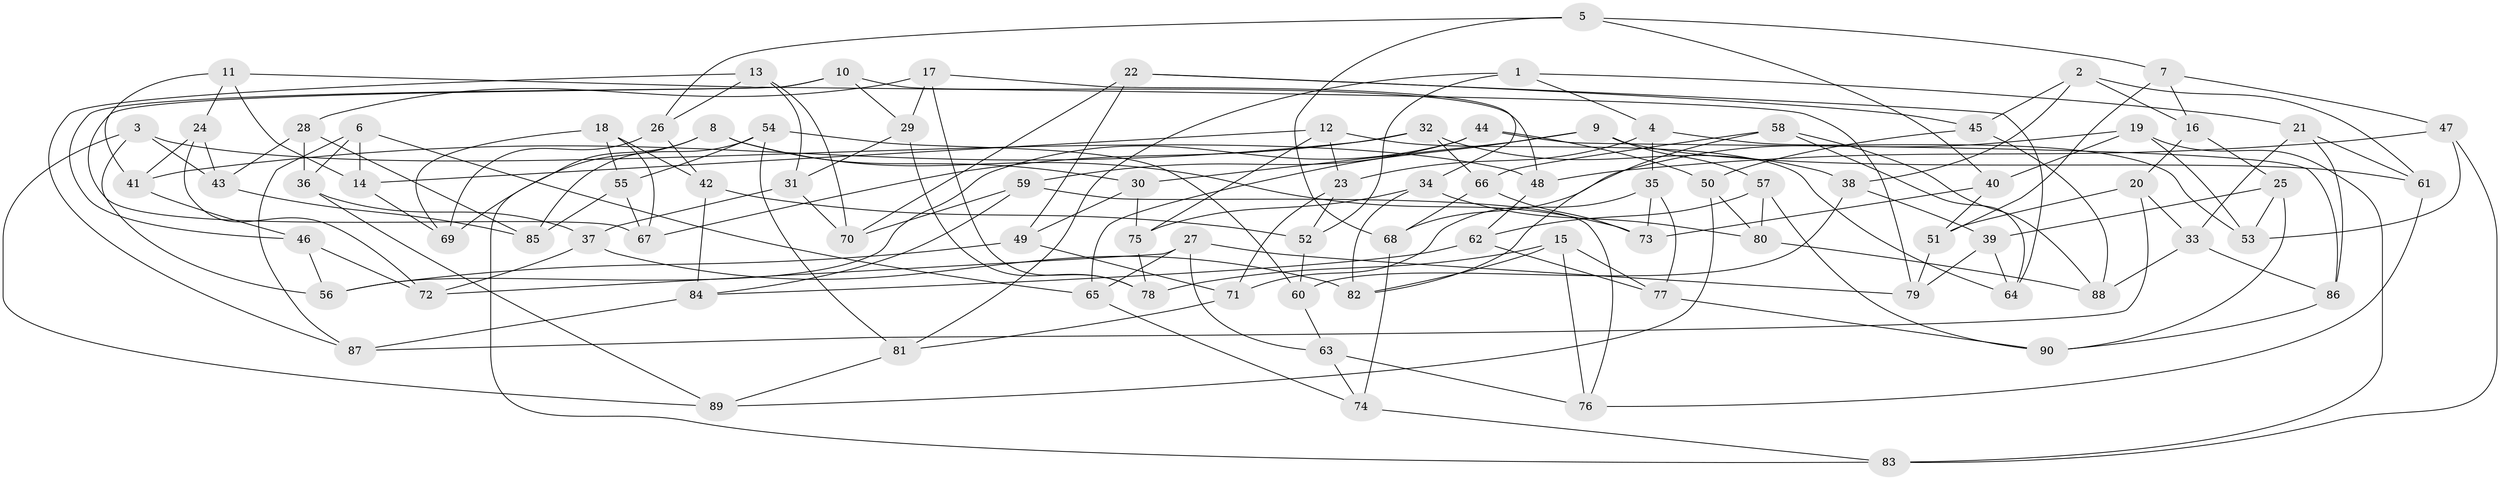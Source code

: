 // coarse degree distribution, {6: 0.42105263157894735, 4: 0.3684210526315789, 5: 0.15789473684210525, 3: 0.05263157894736842}
// Generated by graph-tools (version 1.1) at 2025/42/03/06/25 10:42:20]
// undirected, 90 vertices, 180 edges
graph export_dot {
graph [start="1"]
  node [color=gray90,style=filled];
  1;
  2;
  3;
  4;
  5;
  6;
  7;
  8;
  9;
  10;
  11;
  12;
  13;
  14;
  15;
  16;
  17;
  18;
  19;
  20;
  21;
  22;
  23;
  24;
  25;
  26;
  27;
  28;
  29;
  30;
  31;
  32;
  33;
  34;
  35;
  36;
  37;
  38;
  39;
  40;
  41;
  42;
  43;
  44;
  45;
  46;
  47;
  48;
  49;
  50;
  51;
  52;
  53;
  54;
  55;
  56;
  57;
  58;
  59;
  60;
  61;
  62;
  63;
  64;
  65;
  66;
  67;
  68;
  69;
  70;
  71;
  72;
  73;
  74;
  75;
  76;
  77;
  78;
  79;
  80;
  81;
  82;
  83;
  84;
  85;
  86;
  87;
  88;
  89;
  90;
  1 -- 21;
  1 -- 52;
  1 -- 81;
  1 -- 4;
  2 -- 45;
  2 -- 38;
  2 -- 61;
  2 -- 16;
  3 -- 48;
  3 -- 56;
  3 -- 89;
  3 -- 43;
  4 -- 53;
  4 -- 23;
  4 -- 35;
  5 -- 68;
  5 -- 7;
  5 -- 40;
  5 -- 26;
  6 -- 65;
  6 -- 14;
  6 -- 87;
  6 -- 36;
  7 -- 47;
  7 -- 16;
  7 -- 51;
  8 -- 69;
  8 -- 73;
  8 -- 83;
  8 -- 30;
  9 -- 65;
  9 -- 61;
  9 -- 57;
  9 -- 30;
  10 -- 48;
  10 -- 67;
  10 -- 29;
  10 -- 46;
  11 -- 41;
  11 -- 79;
  11 -- 24;
  11 -- 14;
  12 -- 75;
  12 -- 23;
  12 -- 64;
  12 -- 14;
  13 -- 87;
  13 -- 26;
  13 -- 31;
  13 -- 70;
  14 -- 69;
  15 -- 76;
  15 -- 78;
  15 -- 77;
  15 -- 82;
  16 -- 20;
  16 -- 25;
  17 -- 29;
  17 -- 28;
  17 -- 34;
  17 -- 78;
  18 -- 69;
  18 -- 67;
  18 -- 55;
  18 -- 42;
  19 -- 68;
  19 -- 40;
  19 -- 83;
  19 -- 53;
  20 -- 87;
  20 -- 51;
  20 -- 33;
  21 -- 33;
  21 -- 61;
  21 -- 86;
  22 -- 45;
  22 -- 49;
  22 -- 64;
  22 -- 70;
  23 -- 71;
  23 -- 52;
  24 -- 43;
  24 -- 72;
  24 -- 41;
  25 -- 90;
  25 -- 53;
  25 -- 39;
  26 -- 69;
  26 -- 42;
  27 -- 65;
  27 -- 79;
  27 -- 63;
  27 -- 72;
  28 -- 36;
  28 -- 43;
  28 -- 85;
  29 -- 31;
  29 -- 78;
  30 -- 49;
  30 -- 75;
  31 -- 37;
  31 -- 70;
  32 -- 66;
  32 -- 41;
  32 -- 38;
  32 -- 67;
  33 -- 86;
  33 -- 88;
  34 -- 75;
  34 -- 80;
  34 -- 82;
  35 -- 71;
  35 -- 77;
  35 -- 73;
  36 -- 89;
  36 -- 37;
  37 -- 82;
  37 -- 72;
  38 -- 60;
  38 -- 39;
  39 -- 64;
  39 -- 79;
  40 -- 51;
  40 -- 73;
  41 -- 46;
  42 -- 52;
  42 -- 84;
  43 -- 85;
  44 -- 86;
  44 -- 50;
  44 -- 56;
  44 -- 59;
  45 -- 88;
  45 -- 50;
  46 -- 72;
  46 -- 56;
  47 -- 83;
  47 -- 53;
  47 -- 48;
  48 -- 62;
  49 -- 71;
  49 -- 56;
  50 -- 80;
  50 -- 89;
  51 -- 79;
  52 -- 60;
  54 -- 85;
  54 -- 81;
  54 -- 55;
  54 -- 60;
  55 -- 85;
  55 -- 67;
  57 -- 80;
  57 -- 90;
  57 -- 62;
  58 -- 66;
  58 -- 88;
  58 -- 82;
  58 -- 64;
  59 -- 70;
  59 -- 76;
  59 -- 84;
  60 -- 63;
  61 -- 76;
  62 -- 77;
  62 -- 84;
  63 -- 76;
  63 -- 74;
  65 -- 74;
  66 -- 73;
  66 -- 68;
  68 -- 74;
  71 -- 81;
  74 -- 83;
  75 -- 78;
  77 -- 90;
  80 -- 88;
  81 -- 89;
  84 -- 87;
  86 -- 90;
}
